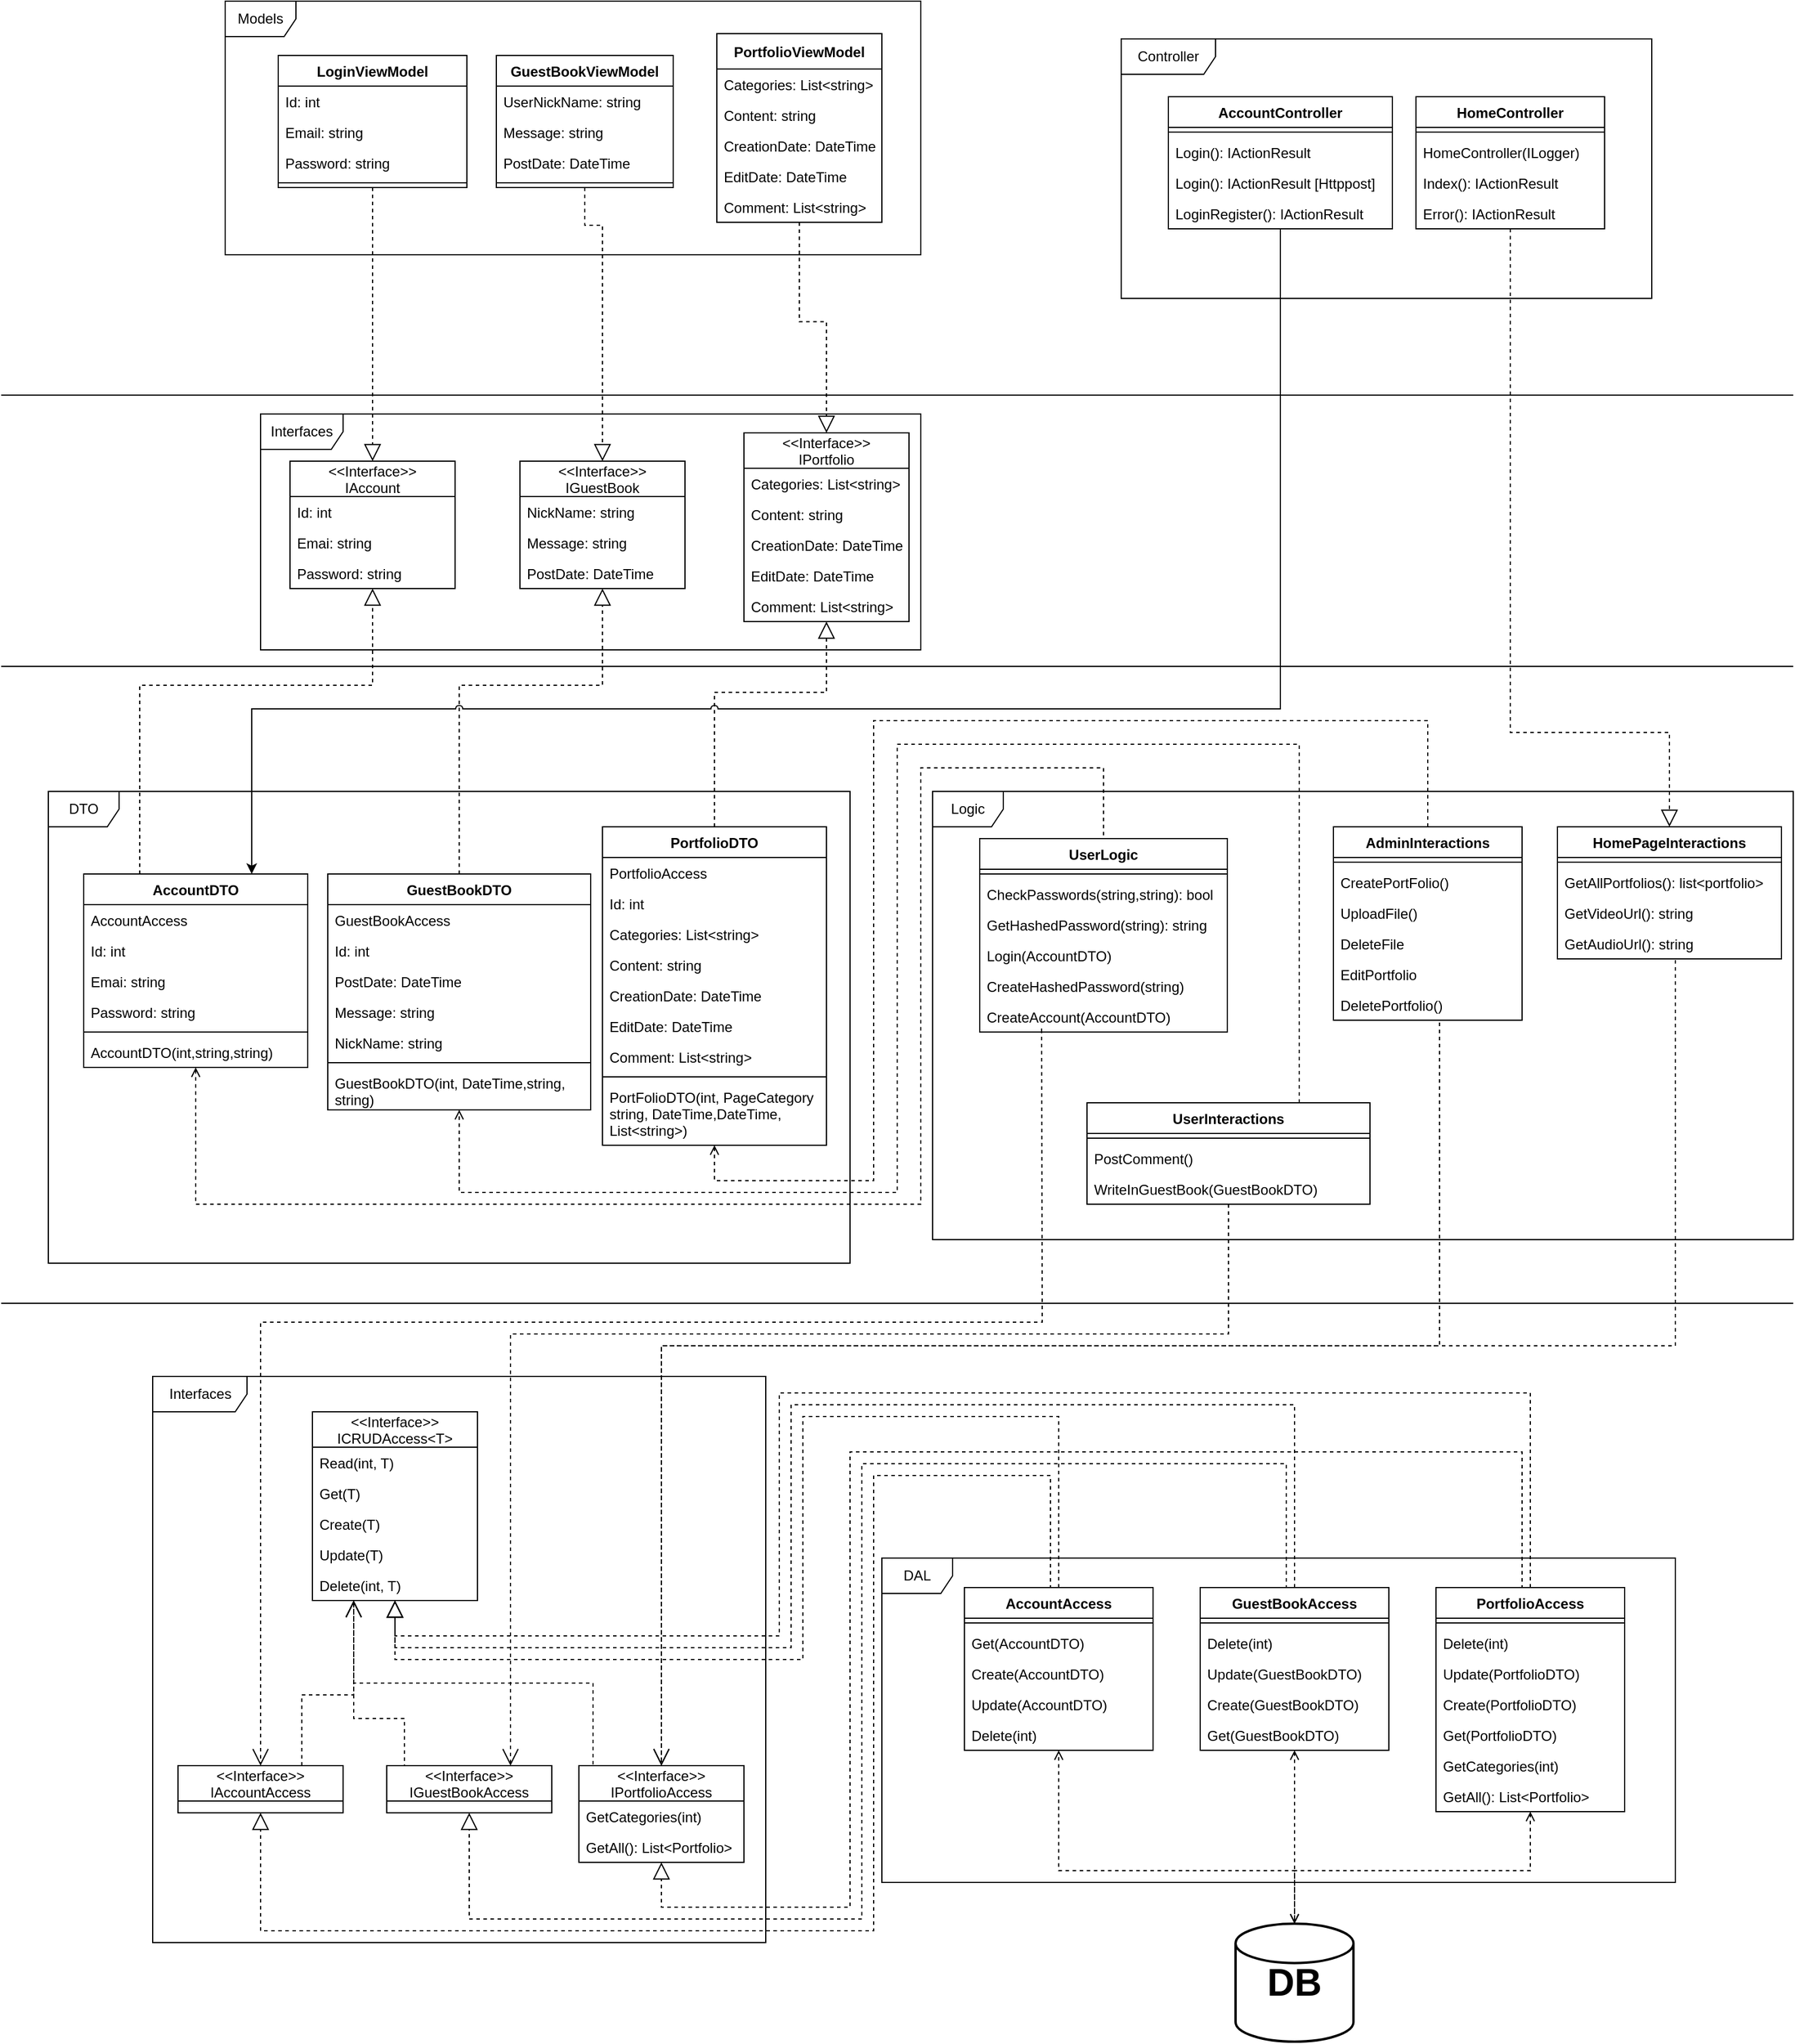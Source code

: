 <mxfile version="13.1.14" type="device"><diagram id="C5RBs43oDa-KdzZeNtuy" name="Page-1"><mxGraphModel dx="2062" dy="2291" grid="1" gridSize="10" guides="1" tooltips="1" connect="1" arrows="1" fold="1" page="1" pageScale="1" pageWidth="827" pageHeight="1169" math="0" shadow="0"><root><mxCell id="WIyWlLk6GJQsqaUBKTNV-0"/><mxCell id="WIyWlLk6GJQsqaUBKTNV-1" parent="WIyWlLk6GJQsqaUBKTNV-0"/><mxCell id="Myyt7EXYTTY8Nm93fjyt-188" value="Interfaces" style="shape=umlFrame;whiteSpace=wrap;html=1;width=70;height=30;" vertex="1" parent="WIyWlLk6GJQsqaUBKTNV-1"><mxGeometry x="290" y="-796" width="560" height="200" as="geometry"/></mxCell><mxCell id="Myyt7EXYTTY8Nm93fjyt-270" style="edgeStyle=orthogonalEdgeStyle;rounded=0;comic=0;jumpStyle=none;jumpSize=12;orthogonalLoop=1;jettySize=auto;html=1;exitX=0.5;exitY=0;exitDx=0;exitDy=0;shadow=0;dashed=1;startArrow=none;startFill=0;endArrow=block;endFill=0;endSize=12;strokeColor=#000000;entryX=0.5;entryY=1;entryDx=0;entryDy=0;" edge="1" parent="WIyWlLk6GJQsqaUBKTNV-1" source="Myyt7EXYTTY8Nm93fjyt-161" target="Myyt7EXYTTY8Nm93fjyt-266"><mxGeometry relative="1" as="geometry"><mxPoint x="800" y="-560" as="targetPoint"/><Array as="points"><mxPoint x="675" y="-560"/><mxPoint x="770" y="-560"/></Array></mxGeometry></mxCell><mxCell id="Myyt7EXYTTY8Nm93fjyt-189" value="Interfaces" style="shape=umlFrame;whiteSpace=wrap;html=1;width=80;height=30;" vertex="1" parent="WIyWlLk6GJQsqaUBKTNV-1"><mxGeometry x="198.5" y="20" width="520" height="480" as="geometry"/></mxCell><mxCell id="Myyt7EXYTTY8Nm93fjyt-214" style="edgeStyle=orthogonalEdgeStyle;rounded=0;comic=0;jumpStyle=none;orthogonalLoop=1;jettySize=auto;html=1;exitX=0.5;exitY=0;exitDx=0;exitDy=0;shadow=0;dashed=1;startArrow=none;startFill=0;endArrow=block;endFill=0;endSize=12;strokeColor=#000000;entryX=0.5;entryY=1;entryDx=0;entryDy=0;" edge="1" parent="WIyWlLk6GJQsqaUBKTNV-1" source="Myyt7EXYTTY8Nm93fjyt-97" target="Myyt7EXYTTY8Nm93fjyt-200"><mxGeometry relative="1" as="geometry"><mxPoint x="90" y="281" as="targetPoint"/><Array as="points"><mxPoint x="1160" y="199"/><mxPoint x="1160" y="94"/><mxPoint x="800" y="94"/><mxPoint x="800" y="480"/><mxPoint x="467" y="480"/></Array></mxGeometry></mxCell><mxCell id="Myyt7EXYTTY8Nm93fjyt-23" value="DAL" style="shape=umlFrame;whiteSpace=wrap;html=1;" vertex="1" parent="WIyWlLk6GJQsqaUBKTNV-1"><mxGeometry x="817" y="174" width="673" height="275" as="geometry"/></mxCell><mxCell id="Myyt7EXYTTY8Nm93fjyt-5" value="DTO" style="shape=umlFrame;whiteSpace=wrap;html=1;" vertex="1" parent="WIyWlLk6GJQsqaUBKTNV-1"><mxGeometry x="110" y="-476" width="680" height="400" as="geometry"/></mxCell><mxCell id="Myyt7EXYTTY8Nm93fjyt-118" value="" style="endArrow=block;dashed=1;endFill=0;endSize=12;html=1;shadow=0;exitX=0.5;exitY=0;exitDx=0;exitDy=0;entryX=0.5;entryY=1;entryDx=0;entryDy=0;rounded=0;edgeStyle=orthogonalEdgeStyle;" edge="1" parent="WIyWlLk6GJQsqaUBKTNV-1" source="Myyt7EXYTTY8Nm93fjyt-108" target="Myyt7EXYTTY8Nm93fjyt-112"><mxGeometry width="160" relative="1" as="geometry"><mxPoint x="542.5" y="-446" as="sourcePoint"/><mxPoint x="737.5" y="-398" as="targetPoint"/><Array as="points"><mxPoint x="459" y="-566"/><mxPoint x="580" y="-566"/></Array></mxGeometry></mxCell><mxCell id="Myyt7EXYTTY8Nm93fjyt-18" value="Logic" style="shape=umlFrame;whiteSpace=wrap;html=1;" vertex="1" parent="WIyWlLk6GJQsqaUBKTNV-1"><mxGeometry x="860" y="-476" width="730" height="380" as="geometry"/></mxCell><mxCell id="Myyt7EXYTTY8Nm93fjyt-36" value="Controller" style="shape=umlFrame;whiteSpace=wrap;html=1;width=80;height=30;" vertex="1" parent="WIyWlLk6GJQsqaUBKTNV-1"><mxGeometry x="1020" y="-1114" width="450" height="220" as="geometry"/></mxCell><mxCell id="Myyt7EXYTTY8Nm93fjyt-60" style="edgeStyle=orthogonalEdgeStyle;rounded=0;orthogonalLoop=1;jettySize=auto;html=1;exitX=0.5;exitY=1;exitDx=0;exitDy=0;entryX=0.75;entryY=0;entryDx=0;entryDy=0;jumpStyle=arc;" edge="1" parent="WIyWlLk6GJQsqaUBKTNV-1" source="Myyt7EXYTTY8Nm93fjyt-37" target="Myyt7EXYTTY8Nm93fjyt-0"><mxGeometry relative="1" as="geometry"><Array as="points"><mxPoint x="1155" y="-546"/><mxPoint x="283" y="-546"/></Array></mxGeometry></mxCell><mxCell id="Myyt7EXYTTY8Nm93fjyt-62" value="" style="endArrow=none;endSize=12;dashed=1;html=1;exitX=0.5;exitY=1;exitDx=0;exitDy=0;edgeStyle=orthogonalEdgeStyle;entryX=0.5;entryY=0;entryDx=0;entryDy=0;rounded=0;endFill=0;jumpStyle=none;comic=0;shadow=0;startArrow=open;startFill=0;" edge="1" parent="WIyWlLk6GJQsqaUBKTNV-1" source="Myyt7EXYTTY8Nm93fjyt-0" target="Myyt7EXYTTY8Nm93fjyt-14"><mxGeometry width="160" relative="1" as="geometry"><mxPoint x="520" y="-666" as="sourcePoint"/><mxPoint x="680" y="-666" as="targetPoint"/><Array as="points"><mxPoint x="235" y="-126"/><mxPoint x="850" y="-126"/><mxPoint x="850" y="-496"/><mxPoint x="1005" y="-496"/></Array></mxGeometry></mxCell><mxCell id="Myyt7EXYTTY8Nm93fjyt-84" style="edgeStyle=orthogonalEdgeStyle;rounded=0;comic=0;jumpStyle=none;orthogonalLoop=1;jettySize=auto;html=1;exitX=0.75;exitY=0;exitDx=0;exitDy=0;shadow=0;dashed=1;endArrow=open;endFill=0;entryX=0.5;entryY=1;entryDx=0;entryDy=0;" edge="1" parent="WIyWlLk6GJQsqaUBKTNV-1" source="Myyt7EXYTTY8Nm93fjyt-19" target="Myyt7EXYTTY8Nm93fjyt-108"><mxGeometry relative="1" as="geometry"><mxPoint x="550" y="-496" as="targetPoint"/><Array as="points"><mxPoint x="1171" y="-516"/><mxPoint x="830" y="-516"/><mxPoint x="830" y="-136"/><mxPoint x="459" y="-136"/></Array></mxGeometry></mxCell><mxCell id="Myyt7EXYTTY8Nm93fjyt-64" value="" style="line;strokeWidth=1;fillColor=none;align=left;verticalAlign=middle;spacingTop=-1;spacingLeft=3;spacingRight=3;rotatable=0;labelPosition=right;points=[];portConstraint=eastwest;" vertex="1" parent="WIyWlLk6GJQsqaUBKTNV-1"><mxGeometry x="70" y="-816" width="1520" height="8" as="geometry"/></mxCell><mxCell id="Myyt7EXYTTY8Nm93fjyt-65" value="" style="line;strokeWidth=1;fillColor=none;align=left;verticalAlign=middle;spacingTop=-1;spacingLeft=3;spacingRight=3;rotatable=0;labelPosition=right;points=[];portConstraint=eastwest;" vertex="1" parent="WIyWlLk6GJQsqaUBKTNV-1"><mxGeometry x="70" y="-46" width="1520" height="8" as="geometry"/></mxCell><mxCell id="Myyt7EXYTTY8Nm93fjyt-75" style="edgeStyle=orthogonalEdgeStyle;rounded=0;orthogonalLoop=1;jettySize=auto;html=1;exitX=0.5;exitY=0;exitDx=0;exitDy=0;exitPerimeter=0;entryX=0.5;entryY=1;entryDx=0;entryDy=0;dashed=1;endArrow=open;endFill=0;startArrow=open;startFill=0;" edge="1" parent="WIyWlLk6GJQsqaUBKTNV-1" source="Myyt7EXYTTY8Nm93fjyt-66" target="Myyt7EXYTTY8Nm93fjyt-28"><mxGeometry relative="1" as="geometry"><Array as="points"><mxPoint x="1167" y="439"/><mxPoint x="967" y="439"/></Array></mxGeometry></mxCell><mxCell id="Myyt7EXYTTY8Nm93fjyt-101" style="edgeStyle=orthogonalEdgeStyle;rounded=0;comic=0;jumpStyle=none;orthogonalLoop=1;jettySize=auto;html=1;exitX=0.5;exitY=0;exitDx=0;exitDy=0;exitPerimeter=0;entryX=0.5;entryY=1;entryDx=0;entryDy=0;shadow=0;dashed=1;endArrow=open;endFill=0;startArrow=open;startFill=0;" edge="1" parent="WIyWlLk6GJQsqaUBKTNV-1" source="Myyt7EXYTTY8Nm93fjyt-66" target="Myyt7EXYTTY8Nm93fjyt-97"><mxGeometry relative="1" as="geometry"><Array as="points"><mxPoint x="1167" y="504"/><mxPoint x="1167" y="504"/></Array></mxGeometry></mxCell><mxCell id="Myyt7EXYTTY8Nm93fjyt-66" value="&lt;b&gt;&lt;font style=&quot;font-size: 32px&quot;&gt;DB&lt;/font&gt;&lt;/b&gt;" style="strokeWidth=2;html=1;shape=mxgraph.flowchart.database;whiteSpace=wrap;" vertex="1" parent="WIyWlLk6GJQsqaUBKTNV-1"><mxGeometry x="1117" y="484" width="100" height="100" as="geometry"/></mxCell><mxCell id="Myyt7EXYTTY8Nm93fjyt-67" value="Models" style="shape=umlFrame;whiteSpace=wrap;html=1;" vertex="1" parent="WIyWlLk6GJQsqaUBKTNV-1"><mxGeometry x="260" y="-1146" width="590" height="215" as="geometry"/></mxCell><mxCell id="Myyt7EXYTTY8Nm93fjyt-93" value="" style="endArrow=block;dashed=1;endFill=0;endSize=12;html=1;shadow=0;entryX=0.5;entryY=0;entryDx=0;entryDy=0;exitX=0.5;exitY=1;exitDx=0;exitDy=0;edgeStyle=orthogonalEdgeStyle;rounded=0;" edge="1" parent="WIyWlLk6GJQsqaUBKTNV-1" source="Myyt7EXYTTY8Nm93fjyt-68" target="Myyt7EXYTTY8Nm93fjyt-89"><mxGeometry width="160" relative="1" as="geometry"><mxPoint x="80" y="-866" as="sourcePoint"/><mxPoint x="260" y="-866" as="targetPoint"/></mxGeometry></mxCell><mxCell id="Myyt7EXYTTY8Nm93fjyt-94" value="" style="endArrow=block;dashed=1;endFill=0;endSize=12;html=1;shadow=0;exitX=0.25;exitY=0;exitDx=0;exitDy=0;entryX=0.5;entryY=1;entryDx=0;entryDy=0;rounded=0;edgeStyle=orthogonalEdgeStyle;" edge="1" parent="WIyWlLk6GJQsqaUBKTNV-1" source="Myyt7EXYTTY8Nm93fjyt-0" target="Myyt7EXYTTY8Nm93fjyt-89"><mxGeometry width="160" relative="1" as="geometry"><mxPoint x="110" y="-281" as="sourcePoint"/><mxPoint x="140" y="-726" as="targetPoint"/><Array as="points"><mxPoint x="188" y="-566"/><mxPoint x="385" y="-566"/></Array></mxGeometry></mxCell><mxCell id="Myyt7EXYTTY8Nm93fjyt-160" value="" style="edgeStyle=orthogonalEdgeStyle;rounded=0;comic=0;jumpStyle=arc;orthogonalLoop=1;jettySize=auto;html=1;shadow=0;dashed=1;startArrow=none;startFill=0;endArrow=open;endFill=0;strokeColor=#000000;entryX=0.5;entryY=0;entryDx=0;entryDy=0;exitX=0.5;exitY=1;exitDx=0;exitDy=0;endSize=12;" edge="1" parent="WIyWlLk6GJQsqaUBKTNV-1" source="Myyt7EXYTTY8Nm93fjyt-6" target="Myyt7EXYTTY8Nm93fjyt-196"><mxGeometry relative="1" as="geometry"><mxPoint x="1480" y="-330" as="targetPoint"/><Array as="points"><mxPoint x="1290" y="-282"/><mxPoint x="1290" y="-6"/><mxPoint x="630" y="-6"/></Array></mxGeometry></mxCell><mxCell id="Myyt7EXYTTY8Nm93fjyt-184" style="edgeStyle=orthogonalEdgeStyle;rounded=0;comic=0;jumpStyle=arc;orthogonalLoop=1;jettySize=auto;html=1;exitX=0.5;exitY=1;exitDx=0;exitDy=0;entryX=0.5;entryY=0;entryDx=0;entryDy=0;shadow=0;startArrow=none;startFill=0;endArrow=block;endFill=0;strokeColor=#000000;dashed=1;jumpSize=12;endSize=12;" edge="1" parent="WIyWlLk6GJQsqaUBKTNV-1" source="Myyt7EXYTTY8Nm93fjyt-41" target="Myyt7EXYTTY8Nm93fjyt-177"><mxGeometry relative="1" as="geometry"><Array as="points"><mxPoint x="1350" y="-526"/><mxPoint x="1485" y="-526"/></Array></mxGeometry></mxCell><mxCell id="Myyt7EXYTTY8Nm93fjyt-117" value="" style="endArrow=block;dashed=1;endFill=0;endSize=12;html=1;shadow=0;exitX=0.5;exitY=1;exitDx=0;exitDy=0;entryX=0.5;entryY=0;entryDx=0;entryDy=0;rounded=0;edgeStyle=orthogonalEdgeStyle;" edge="1" parent="WIyWlLk6GJQsqaUBKTNV-1" source="Myyt7EXYTTY8Nm93fjyt-78" target="Myyt7EXYTTY8Nm93fjyt-112"><mxGeometry width="160" relative="1" as="geometry"><mxPoint x="730" y="-1036" as="sourcePoint"/><mxPoint x="890" y="-1036" as="targetPoint"/><Array as="points"><mxPoint x="565" y="-956"/><mxPoint x="580" y="-956"/></Array></mxGeometry></mxCell><mxCell id="Myyt7EXYTTY8Nm93fjyt-121" value="" style="endArrow=open;endSize=12;dashed=1;html=1;shadow=0;exitX=0.25;exitY=1;exitDx=0;exitDy=0;entryX=0.5;entryY=0;entryDx=0;entryDy=0;strokeColor=#000000;rounded=0;edgeStyle=orthogonalEdgeStyle;" edge="1" parent="WIyWlLk6GJQsqaUBKTNV-1" source="Myyt7EXYTTY8Nm93fjyt-14" target="Myyt7EXYTTY8Nm93fjyt-191"><mxGeometry width="160" relative="1" as="geometry"><mxPoint x="1120" y="-116" as="sourcePoint"/><mxPoint x="1280" y="-116" as="targetPoint"/><Array as="points"><mxPoint x="953" y="-276"/><mxPoint x="953" y="-276"/><mxPoint x="953" y="-26"/><mxPoint x="290" y="-26"/></Array></mxGeometry></mxCell><mxCell id="Myyt7EXYTTY8Nm93fjyt-122" value="" style="endArrow=open;endSize=12;dashed=1;html=1;shadow=0;entryX=0.75;entryY=0;entryDx=0;entryDy=0;strokeColor=#000000;rounded=0;edgeStyle=orthogonalEdgeStyle;exitX=0.5;exitY=1;exitDx=0;exitDy=0;" edge="1" parent="WIyWlLk6GJQsqaUBKTNV-1" source="Myyt7EXYTTY8Nm93fjyt-19" target="Myyt7EXYTTY8Nm93fjyt-200"><mxGeometry width="160" relative="1" as="geometry"><mxPoint x="1015" y="-262" as="sourcePoint"/><mxPoint x="570" y="-35" as="targetPoint"/><Array as="points"><mxPoint x="1111" y="-16"/><mxPoint x="502" y="-16"/></Array></mxGeometry></mxCell><mxCell id="Myyt7EXYTTY8Nm93fjyt-152" style="edgeStyle=orthogonalEdgeStyle;rounded=0;comic=0;jumpStyle=none;orthogonalLoop=1;jettySize=auto;html=1;exitX=0.5;exitY=0;exitDx=0;exitDy=0;exitPerimeter=0;shadow=0;dashed=1;endArrow=open;endFill=0;startArrow=open;startFill=0;entryX=0.5;entryY=1;entryDx=0;entryDy=0;" edge="1" parent="WIyWlLk6GJQsqaUBKTNV-1" source="Myyt7EXYTTY8Nm93fjyt-66" target="Myyt7EXYTTY8Nm93fjyt-145"><mxGeometry relative="1" as="geometry"><mxPoint x="1387" y="590" as="sourcePoint"/><mxPoint x="1377" y="464" as="targetPoint"/><Array as="points"><mxPoint x="1167" y="439"/><mxPoint x="1367" y="439"/></Array></mxGeometry></mxCell><mxCell id="Myyt7EXYTTY8Nm93fjyt-171" style="edgeStyle=orthogonalEdgeStyle;rounded=0;comic=0;jumpStyle=arc;orthogonalLoop=1;jettySize=auto;html=1;exitX=0.5;exitY=0;exitDx=0;exitDy=0;shadow=0;dashed=1;startArrow=none;startFill=0;endArrow=open;endFill=0;strokeColor=#000000;entryX=0.5;entryY=1;entryDx=0;entryDy=0;" edge="1" parent="WIyWlLk6GJQsqaUBKTNV-1" source="Myyt7EXYTTY8Nm93fjyt-6" target="Myyt7EXYTTY8Nm93fjyt-161"><mxGeometry relative="1" as="geometry"><mxPoint x="823.103" y="-146" as="targetPoint"/><Array as="points"><mxPoint x="1280" y="-536"/><mxPoint x="810" y="-536"/><mxPoint x="810" y="-146"/><mxPoint x="675" y="-146"/></Array></mxGeometry></mxCell><mxCell id="Myyt7EXYTTY8Nm93fjyt-186" style="edgeStyle=orthogonalEdgeStyle;rounded=0;comic=0;jumpStyle=none;orthogonalLoop=1;jettySize=auto;html=1;exitX=0.5;exitY=1;exitDx=0;exitDy=0;entryX=0.5;entryY=0;entryDx=0;entryDy=0;shadow=0;startArrow=none;startFill=0;endArrow=open;endFill=0;endSize=12;strokeColor=#000000;dashed=1;" edge="1" parent="WIyWlLk6GJQsqaUBKTNV-1" source="Myyt7EXYTTY8Nm93fjyt-177" target="Myyt7EXYTTY8Nm93fjyt-196"><mxGeometry relative="1" as="geometry"><Array as="points"><mxPoint x="1490" y="-334"/><mxPoint x="1490" y="-6"/><mxPoint x="630" y="-6"/></Array></mxGeometry></mxCell><mxCell id="Myyt7EXYTTY8Nm93fjyt-187" value="" style="line;strokeWidth=1;fillColor=none;align=left;verticalAlign=middle;spacingTop=-1;spacingLeft=3;spacingRight=3;rotatable=0;labelPosition=right;points=[];portConstraint=eastwest;" vertex="1" parent="WIyWlLk6GJQsqaUBKTNV-1"><mxGeometry x="70" y="-586" width="1520" height="8" as="geometry"/></mxCell><mxCell id="Myyt7EXYTTY8Nm93fjyt-252" style="edgeStyle=orthogonalEdgeStyle;rounded=0;comic=0;jumpStyle=none;orthogonalLoop=1;jettySize=auto;html=1;exitX=0.5;exitY=0;exitDx=0;exitDy=0;entryX=0.5;entryY=1;entryDx=0;entryDy=0;shadow=0;dashed=1;startArrow=none;startFill=0;endArrow=block;endFill=0;endSize=12;strokeColor=#000000;" edge="1" parent="WIyWlLk6GJQsqaUBKTNV-1" source="Myyt7EXYTTY8Nm93fjyt-97" target="Myyt7EXYTTY8Nm93fjyt-241"><mxGeometry relative="1" as="geometry"><Array as="points"><mxPoint x="1167" y="44"/><mxPoint x="740" y="44"/><mxPoint x="740" y="250"/><mxPoint x="404" y="250"/></Array></mxGeometry></mxCell><mxCell id="Myyt7EXYTTY8Nm93fjyt-215" style="edgeStyle=orthogonalEdgeStyle;rounded=0;comic=0;jumpStyle=none;orthogonalLoop=1;jettySize=auto;html=1;exitX=0.5;exitY=0;exitDx=0;exitDy=0;shadow=0;dashed=1;startArrow=none;startFill=0;endArrow=block;endFill=0;endSize=12;strokeColor=#000000;entryX=0.5;entryY=1;entryDx=0;entryDy=0;" edge="1" parent="WIyWlLk6GJQsqaUBKTNV-1" source="Myyt7EXYTTY8Nm93fjyt-145" target="Myyt7EXYTTY8Nm93fjyt-196"><mxGeometry relative="1" as="geometry"><mxPoint x="90" y="244" as="targetPoint"/><Array as="points"><mxPoint x="1360" y="199"/><mxPoint x="1360" y="84"/><mxPoint x="790" y="84"/><mxPoint x="790" y="470"/><mxPoint x="630" y="470"/></Array></mxGeometry></mxCell><mxCell id="Myyt7EXYTTY8Nm93fjyt-251" style="edgeStyle=orthogonalEdgeStyle;rounded=0;comic=0;jumpStyle=none;orthogonalLoop=1;jettySize=auto;html=1;exitX=0.5;exitY=0;exitDx=0;exitDy=0;shadow=0;dashed=1;startArrow=none;startFill=0;endArrow=block;endFill=0;endSize=12;strokeColor=#000000;entryX=0.5;entryY=1;entryDx=0;entryDy=0;" edge="1" parent="WIyWlLk6GJQsqaUBKTNV-1" source="Myyt7EXYTTY8Nm93fjyt-145" target="Myyt7EXYTTY8Nm93fjyt-241"><mxGeometry relative="1" as="geometry"><Array as="points"><mxPoint x="1367" y="34"/><mxPoint x="730" y="34"/><mxPoint x="730" y="240"/><mxPoint x="404" y="240"/></Array></mxGeometry></mxCell><mxCell id="Myyt7EXYTTY8Nm93fjyt-253" style="edgeStyle=orthogonalEdgeStyle;rounded=0;comic=0;jumpStyle=none;orthogonalLoop=1;jettySize=auto;html=1;exitX=0.5;exitY=0;exitDx=0;exitDy=0;shadow=0;dashed=1;startArrow=none;startFill=0;endArrow=block;endFill=0;endSize=12;strokeColor=#000000;entryX=0.5;entryY=1;entryDx=0;entryDy=0;" edge="1" parent="WIyWlLk6GJQsqaUBKTNV-1" source="Myyt7EXYTTY8Nm93fjyt-28" target="Myyt7EXYTTY8Nm93fjyt-241"><mxGeometry relative="1" as="geometry"><Array as="points"><mxPoint x="967" y="54"/><mxPoint x="750" y="54"/><mxPoint x="750" y="260"/><mxPoint x="404" y="260"/></Array></mxGeometry></mxCell><mxCell id="Myyt7EXYTTY8Nm93fjyt-206" value="" style="endArrow=block;dashed=1;endFill=0;endSize=12;html=1;shadow=0;strokeColor=#000000;exitX=0.5;exitY=0;exitDx=0;exitDy=0;rounded=0;edgeStyle=orthogonalEdgeStyle;entryX=0.5;entryY=1;entryDx=0;entryDy=0;" edge="1" parent="WIyWlLk6GJQsqaUBKTNV-1" source="Myyt7EXYTTY8Nm93fjyt-28" target="Myyt7EXYTTY8Nm93fjyt-191"><mxGeometry width="160" relative="1" as="geometry"><mxPoint x="560" y="364" as="sourcePoint"/><mxPoint x="60" y="324" as="targetPoint"/><Array as="points"><mxPoint x="960" y="199"/><mxPoint x="960" y="104"/><mxPoint x="810" y="104"/><mxPoint x="810" y="490"/><mxPoint x="290" y="490"/></Array></mxGeometry></mxCell><mxCell id="Myyt7EXYTTY8Nm93fjyt-247" value="" style="endArrow=open;endSize=12;dashed=1;html=1;shadow=0;strokeColor=#000000;exitX=0.75;exitY=0;exitDx=0;exitDy=0;rounded=0;edgeStyle=orthogonalEdgeStyle;entryX=0.25;entryY=1;entryDx=0;entryDy=0;" edge="1" parent="WIyWlLk6GJQsqaUBKTNV-1" source="Myyt7EXYTTY8Nm93fjyt-191" target="Myyt7EXYTTY8Nm93fjyt-241"><mxGeometry width="160" relative="1" as="geometry"><mxPoint x="190" y="390" as="sourcePoint"/><mxPoint x="300" y="661.379" as="targetPoint"/><Array as="points"><mxPoint x="325" y="290"/><mxPoint x="369" y="290"/></Array></mxGeometry></mxCell><mxCell id="Myyt7EXYTTY8Nm93fjyt-249" value="" style="endArrow=open;endSize=12;dashed=1;html=1;shadow=0;strokeColor=#000000;exitX=0.25;exitY=0;exitDx=0;exitDy=0;rounded=0;edgeStyle=orthogonalEdgeStyle;entryX=0.25;entryY=1;entryDx=0;entryDy=0;" edge="1" parent="WIyWlLk6GJQsqaUBKTNV-1" source="Myyt7EXYTTY8Nm93fjyt-200" target="Myyt7EXYTTY8Nm93fjyt-241"><mxGeometry width="160" relative="1" as="geometry"><mxPoint x="335" y="225" as="sourcePoint"/><mxPoint x="390" y="650" as="targetPoint"/><Array as="points"><mxPoint x="412" y="350"/><mxPoint x="412" y="310"/><mxPoint x="369" y="310"/></Array></mxGeometry></mxCell><mxCell id="Myyt7EXYTTY8Nm93fjyt-250" value="" style="endArrow=open;endSize=12;dashed=1;html=1;shadow=0;strokeColor=#000000;rounded=0;edgeStyle=orthogonalEdgeStyle;exitX=0.25;exitY=0;exitDx=0;exitDy=0;jumpStyle=none;entryX=0.25;entryY=1;entryDx=0;entryDy=0;" edge="1" parent="WIyWlLk6GJQsqaUBKTNV-1" source="Myyt7EXYTTY8Nm93fjyt-196" target="Myyt7EXYTTY8Nm93fjyt-241"><mxGeometry width="160" relative="1" as="geometry"><mxPoint x="422" y="225" as="sourcePoint"/><mxPoint x="550" y="670" as="targetPoint"/><Array as="points"><mxPoint x="572" y="350"/><mxPoint x="572" y="280"/><mxPoint x="369" y="280"/></Array></mxGeometry></mxCell><mxCell id="Myyt7EXYTTY8Nm93fjyt-0" value="AccountDTO&#10;" style="swimlane;fontStyle=1;align=center;verticalAlign=top;childLayout=stackLayout;horizontal=1;startSize=26;horizontalStack=0;resizeParent=1;resizeParentMax=0;resizeLast=0;collapsible=1;marginBottom=0;" vertex="1" parent="WIyWlLk6GJQsqaUBKTNV-1"><mxGeometry x="140" y="-406" width="190" height="164" as="geometry"><mxRectangle x="150" y="-710" width="80" height="26" as="alternateBounds"/></mxGeometry></mxCell><mxCell id="Myyt7EXYTTY8Nm93fjyt-1" value="AccountAccess" style="text;strokeColor=none;fillColor=none;align=left;verticalAlign=top;spacingLeft=4;spacingRight=4;overflow=hidden;rotatable=0;points=[[0,0.5],[1,0.5]];portConstraint=eastwest;" vertex="1" parent="Myyt7EXYTTY8Nm93fjyt-0"><mxGeometry y="26" width="190" height="26" as="geometry"/></mxCell><mxCell id="Myyt7EXYTTY8Nm93fjyt-123" value="Id: int" style="text;strokeColor=none;fillColor=none;align=left;verticalAlign=top;spacingLeft=4;spacingRight=4;overflow=hidden;rotatable=0;points=[[0,0.5],[1,0.5]];portConstraint=eastwest;" vertex="1" parent="Myyt7EXYTTY8Nm93fjyt-0"><mxGeometry y="52" width="190" height="26" as="geometry"/></mxCell><mxCell id="Myyt7EXYTTY8Nm93fjyt-124" value="Emai: string" style="text;strokeColor=none;fillColor=none;align=left;verticalAlign=top;spacingLeft=4;spacingRight=4;overflow=hidden;rotatable=0;points=[[0,0.5],[1,0.5]];portConstraint=eastwest;" vertex="1" parent="Myyt7EXYTTY8Nm93fjyt-0"><mxGeometry y="78" width="190" height="26" as="geometry"/></mxCell><mxCell id="Myyt7EXYTTY8Nm93fjyt-125" value="Password: string" style="text;strokeColor=none;fillColor=none;align=left;verticalAlign=top;spacingLeft=4;spacingRight=4;overflow=hidden;rotatable=0;points=[[0,0.5],[1,0.5]];portConstraint=eastwest;" vertex="1" parent="Myyt7EXYTTY8Nm93fjyt-0"><mxGeometry y="104" width="190" height="26" as="geometry"/></mxCell><mxCell id="Myyt7EXYTTY8Nm93fjyt-2" value="" style="line;strokeWidth=1;fillColor=none;align=left;verticalAlign=middle;spacingTop=-1;spacingLeft=3;spacingRight=3;rotatable=0;labelPosition=right;points=[];portConstraint=eastwest;" vertex="1" parent="Myyt7EXYTTY8Nm93fjyt-0"><mxGeometry y="130" width="190" height="8" as="geometry"/></mxCell><mxCell id="Myyt7EXYTTY8Nm93fjyt-3" value="AccountDTO(int,string,string)&#10;" style="text;strokeColor=none;fillColor=none;align=left;verticalAlign=top;spacingLeft=4;spacingRight=4;overflow=hidden;rotatable=0;points=[[0,0.5],[1,0.5]];portConstraint=eastwest;" vertex="1" parent="Myyt7EXYTTY8Nm93fjyt-0"><mxGeometry y="138" width="190" height="26" as="geometry"/></mxCell><mxCell id="Myyt7EXYTTY8Nm93fjyt-108" value="GuestBookDTO" style="swimlane;fontStyle=1;align=center;verticalAlign=top;childLayout=stackLayout;horizontal=1;startSize=26;horizontalStack=0;resizeParent=1;resizeParentMax=0;resizeLast=0;collapsible=1;marginBottom=0;" vertex="1" parent="WIyWlLk6GJQsqaUBKTNV-1"><mxGeometry x="347" y="-406" width="223" height="200" as="geometry"><mxRectangle x="357" y="-666" width="80" height="26" as="alternateBounds"/></mxGeometry></mxCell><mxCell id="Myyt7EXYTTY8Nm93fjyt-109" value="GuestBookAccess" style="text;strokeColor=none;fillColor=none;align=left;verticalAlign=top;spacingLeft=4;spacingRight=4;overflow=hidden;rotatable=0;points=[[0,0.5],[1,0.5]];portConstraint=eastwest;" vertex="1" parent="Myyt7EXYTTY8Nm93fjyt-108"><mxGeometry y="26" width="223" height="26" as="geometry"/></mxCell><mxCell id="Myyt7EXYTTY8Nm93fjyt-207" value="Id: int" style="text;strokeColor=none;fillColor=none;align=left;verticalAlign=top;spacingLeft=4;spacingRight=4;overflow=hidden;rotatable=0;points=[[0,0.5],[1,0.5]];portConstraint=eastwest;" vertex="1" parent="Myyt7EXYTTY8Nm93fjyt-108"><mxGeometry y="52" width="223" height="26" as="geometry"/></mxCell><mxCell id="Myyt7EXYTTY8Nm93fjyt-128" value="PostDate: DateTime" style="text;strokeColor=none;fillColor=none;align=left;verticalAlign=top;spacingLeft=4;spacingRight=4;overflow=hidden;rotatable=0;points=[[0,0.5],[1,0.5]];portConstraint=eastwest;" vertex="1" parent="Myyt7EXYTTY8Nm93fjyt-108"><mxGeometry y="78" width="223" height="26" as="geometry"/></mxCell><mxCell id="Myyt7EXYTTY8Nm93fjyt-127" value="Message: string" style="text;strokeColor=none;fillColor=none;align=left;verticalAlign=top;spacingLeft=4;spacingRight=4;overflow=hidden;rotatable=0;points=[[0,0.5],[1,0.5]];portConstraint=eastwest;" vertex="1" parent="Myyt7EXYTTY8Nm93fjyt-108"><mxGeometry y="104" width="223" height="26" as="geometry"/></mxCell><mxCell id="Myyt7EXYTTY8Nm93fjyt-126" value="NickName: string" style="text;strokeColor=none;fillColor=none;align=left;verticalAlign=top;spacingLeft=4;spacingRight=4;overflow=hidden;rotatable=0;points=[[0,0.5],[1,0.5]];portConstraint=eastwest;" vertex="1" parent="Myyt7EXYTTY8Nm93fjyt-108"><mxGeometry y="130" width="223" height="26" as="geometry"/></mxCell><mxCell id="Myyt7EXYTTY8Nm93fjyt-110" value="" style="line;strokeWidth=1;fillColor=none;align=left;verticalAlign=middle;spacingTop=-1;spacingLeft=3;spacingRight=3;rotatable=0;labelPosition=right;points=[];portConstraint=eastwest;" vertex="1" parent="Myyt7EXYTTY8Nm93fjyt-108"><mxGeometry y="156" width="223" height="8" as="geometry"/></mxCell><mxCell id="Myyt7EXYTTY8Nm93fjyt-129" value="GuestBookDTO(int, DateTime,string,&#10;string)" style="text;strokeColor=none;fillColor=none;align=left;verticalAlign=top;spacingLeft=4;spacingRight=4;overflow=hidden;rotatable=0;points=[[0,0.5],[1,0.5]];portConstraint=eastwest;" vertex="1" parent="Myyt7EXYTTY8Nm93fjyt-108"><mxGeometry y="164" width="223" height="36" as="geometry"/></mxCell><mxCell id="Myyt7EXYTTY8Nm93fjyt-14" value="UserLogic" style="swimlane;fontStyle=1;align=center;verticalAlign=top;childLayout=stackLayout;horizontal=1;startSize=26;horizontalStack=0;resizeParent=1;resizeParentMax=0;resizeLast=0;collapsible=1;marginBottom=0;" vertex="1" parent="WIyWlLk6GJQsqaUBKTNV-1"><mxGeometry x="900" y="-436" width="210" height="164" as="geometry"><mxRectangle x="910" y="-740" width="90" height="26" as="alternateBounds"/></mxGeometry></mxCell><mxCell id="Myyt7EXYTTY8Nm93fjyt-16" value="" style="line;strokeWidth=1;fillColor=none;align=left;verticalAlign=middle;spacingTop=-1;spacingLeft=3;spacingRight=3;rotatable=0;labelPosition=right;points=[];portConstraint=eastwest;" vertex="1" parent="Myyt7EXYTTY8Nm93fjyt-14"><mxGeometry y="26" width="210" height="8" as="geometry"/></mxCell><mxCell id="Myyt7EXYTTY8Nm93fjyt-17" value="CheckPasswords(string,string): bool" style="text;strokeColor=none;fillColor=none;align=left;verticalAlign=top;spacingLeft=4;spacingRight=4;overflow=hidden;rotatable=0;points=[[0,0.5],[1,0.5]];portConstraint=eastwest;" vertex="1" parent="Myyt7EXYTTY8Nm93fjyt-14"><mxGeometry y="34" width="210" height="26" as="geometry"/></mxCell><mxCell id="Myyt7EXYTTY8Nm93fjyt-55" value="GetHashedPassword(string): string" style="text;strokeColor=none;fillColor=none;align=left;verticalAlign=top;spacingLeft=4;spacingRight=4;overflow=hidden;rotatable=0;points=[[0,0.5],[1,0.5]];portConstraint=eastwest;" vertex="1" parent="Myyt7EXYTTY8Nm93fjyt-14"><mxGeometry y="60" width="210" height="26" as="geometry"/></mxCell><mxCell id="Myyt7EXYTTY8Nm93fjyt-45" value="Login(AccountDTO)" style="text;strokeColor=none;fillColor=none;align=left;verticalAlign=top;spacingLeft=4;spacingRight=4;overflow=hidden;rotatable=0;points=[[0,0.5],[1,0.5]];portConstraint=eastwest;" vertex="1" parent="Myyt7EXYTTY8Nm93fjyt-14"><mxGeometry y="86" width="210" height="26" as="geometry"/></mxCell><mxCell id="Myyt7EXYTTY8Nm93fjyt-47" value="CreateHashedPassword(string)" style="text;strokeColor=none;fillColor=none;align=left;verticalAlign=top;spacingLeft=4;spacingRight=4;overflow=hidden;rotatable=0;points=[[0,0.5],[1,0.5]];portConstraint=eastwest;" vertex="1" parent="Myyt7EXYTTY8Nm93fjyt-14"><mxGeometry y="112" width="210" height="26" as="geometry"/></mxCell><mxCell id="Myyt7EXYTTY8Nm93fjyt-46" value="CreateAccount(AccountDTO)" style="text;strokeColor=none;fillColor=none;align=left;verticalAlign=top;spacingLeft=4;spacingRight=4;overflow=hidden;rotatable=0;points=[[0,0.5],[1,0.5]];portConstraint=eastwest;" vertex="1" parent="Myyt7EXYTTY8Nm93fjyt-14"><mxGeometry y="138" width="210" height="26" as="geometry"/></mxCell><mxCell id="Myyt7EXYTTY8Nm93fjyt-19" value="UserInteractions&#10;" style="swimlane;fontStyle=1;align=center;verticalAlign=top;childLayout=stackLayout;horizontal=1;startSize=26;horizontalStack=0;resizeParent=1;resizeParentMax=0;resizeLast=0;collapsible=1;marginBottom=0;" vertex="1" parent="WIyWlLk6GJQsqaUBKTNV-1"><mxGeometry x="991" y="-212" width="240" height="86" as="geometry"><mxRectangle x="1001" y="-486" width="130" height="26" as="alternateBounds"/></mxGeometry></mxCell><mxCell id="Myyt7EXYTTY8Nm93fjyt-21" value="" style="line;strokeWidth=1;fillColor=none;align=left;verticalAlign=middle;spacingTop=-1;spacingLeft=3;spacingRight=3;rotatable=0;labelPosition=right;points=[];portConstraint=eastwest;" vertex="1" parent="Myyt7EXYTTY8Nm93fjyt-19"><mxGeometry y="26" width="240" height="8" as="geometry"/></mxCell><mxCell id="Myyt7EXYTTY8Nm93fjyt-22" value="PostComment()" style="text;strokeColor=none;fillColor=none;align=left;verticalAlign=top;spacingLeft=4;spacingRight=4;overflow=hidden;rotatable=0;points=[[0,0.5],[1,0.5]];portConstraint=eastwest;" vertex="1" parent="Myyt7EXYTTY8Nm93fjyt-19"><mxGeometry y="34" width="240" height="26" as="geometry"/></mxCell><mxCell id="Myyt7EXYTTY8Nm93fjyt-54" value="WriteInGuestBook(GuestBookDTO)" style="text;strokeColor=none;fillColor=none;align=left;verticalAlign=top;spacingLeft=4;spacingRight=4;overflow=hidden;rotatable=0;points=[[0,0.5],[1,0.5]];portConstraint=eastwest;" vertex="1" parent="Myyt7EXYTTY8Nm93fjyt-19"><mxGeometry y="60" width="240" height="26" as="geometry"/></mxCell><mxCell id="Myyt7EXYTTY8Nm93fjyt-6" value="AdminInteractions" style="swimlane;fontStyle=1;align=center;verticalAlign=top;childLayout=stackLayout;horizontal=1;startSize=26;horizontalStack=0;resizeParent=1;resizeParentMax=0;resizeLast=0;collapsible=1;marginBottom=0;" vertex="1" parent="WIyWlLk6GJQsqaUBKTNV-1"><mxGeometry x="1200" y="-446" width="160" height="164" as="geometry"><mxRectangle x="1210" y="-750" width="140" height="26" as="alternateBounds"/></mxGeometry></mxCell><mxCell id="Myyt7EXYTTY8Nm93fjyt-8" value="" style="line;strokeWidth=1;fillColor=none;align=left;verticalAlign=middle;spacingTop=-1;spacingLeft=3;spacingRight=3;rotatable=0;labelPosition=right;points=[];portConstraint=eastwest;" vertex="1" parent="Myyt7EXYTTY8Nm93fjyt-6"><mxGeometry y="26" width="160" height="8" as="geometry"/></mxCell><mxCell id="Myyt7EXYTTY8Nm93fjyt-9" value="CreatePortFolio()" style="text;strokeColor=none;fillColor=none;align=left;verticalAlign=top;spacingLeft=4;spacingRight=4;overflow=hidden;rotatable=0;points=[[0,0.5],[1,0.5]];portConstraint=eastwest;" vertex="1" parent="Myyt7EXYTTY8Nm93fjyt-6"><mxGeometry y="34" width="160" height="26" as="geometry"/></mxCell><mxCell id="Myyt7EXYTTY8Nm93fjyt-49" value="UploadFile()" style="text;strokeColor=none;fillColor=none;align=left;verticalAlign=top;spacingLeft=4;spacingRight=4;overflow=hidden;rotatable=0;points=[[0,0.5],[1,0.5]];portConstraint=eastwest;" vertex="1" parent="Myyt7EXYTTY8Nm93fjyt-6"><mxGeometry y="60" width="160" height="26" as="geometry"/></mxCell><mxCell id="Myyt7EXYTTY8Nm93fjyt-50" value="DeleteFile" style="text;strokeColor=none;fillColor=none;align=left;verticalAlign=top;spacingLeft=4;spacingRight=4;overflow=hidden;rotatable=0;points=[[0,0.5],[1,0.5]];portConstraint=eastwest;" vertex="1" parent="Myyt7EXYTTY8Nm93fjyt-6"><mxGeometry y="86" width="160" height="26" as="geometry"/></mxCell><mxCell id="Myyt7EXYTTY8Nm93fjyt-51" value="EditPortfolio" style="text;strokeColor=none;fillColor=none;align=left;verticalAlign=top;spacingLeft=4;spacingRight=4;overflow=hidden;rotatable=0;points=[[0,0.5],[1,0.5]];portConstraint=eastwest;" vertex="1" parent="Myyt7EXYTTY8Nm93fjyt-6"><mxGeometry y="112" width="160" height="26" as="geometry"/></mxCell><mxCell id="Myyt7EXYTTY8Nm93fjyt-52" value="DeletePortfolio()" style="text;strokeColor=none;fillColor=none;align=left;verticalAlign=top;spacingLeft=4;spacingRight=4;overflow=hidden;rotatable=0;points=[[0,0.5],[1,0.5]];portConstraint=eastwest;" vertex="1" parent="Myyt7EXYTTY8Nm93fjyt-6"><mxGeometry y="138" width="160" height="26" as="geometry"/></mxCell><mxCell id="Myyt7EXYTTY8Nm93fjyt-177" value="HomePageInteractions" style="swimlane;fontStyle=1;align=center;verticalAlign=top;childLayout=stackLayout;horizontal=1;startSize=26;horizontalStack=0;resizeParent=1;resizeParentMax=0;resizeLast=0;collapsible=1;marginBottom=0;" vertex="1" parent="WIyWlLk6GJQsqaUBKTNV-1"><mxGeometry x="1390" y="-446" width="190" height="112" as="geometry"><mxRectangle x="1400" y="-750" width="160" height="26" as="alternateBounds"/></mxGeometry></mxCell><mxCell id="Myyt7EXYTTY8Nm93fjyt-179" value="" style="line;strokeWidth=1;fillColor=none;align=left;verticalAlign=middle;spacingTop=-1;spacingLeft=3;spacingRight=3;rotatable=0;labelPosition=right;points=[];portConstraint=eastwest;" vertex="1" parent="Myyt7EXYTTY8Nm93fjyt-177"><mxGeometry y="26" width="190" height="8" as="geometry"/></mxCell><mxCell id="Myyt7EXYTTY8Nm93fjyt-180" value="GetAllPortfolios(): list&lt;portfolio&gt;" style="text;strokeColor=none;fillColor=none;align=left;verticalAlign=top;spacingLeft=4;spacingRight=4;overflow=hidden;rotatable=0;points=[[0,0.5],[1,0.5]];portConstraint=eastwest;" vertex="1" parent="Myyt7EXYTTY8Nm93fjyt-177"><mxGeometry y="34" width="190" height="26" as="geometry"/></mxCell><mxCell id="Myyt7EXYTTY8Nm93fjyt-181" value="GetVideoUrl(): string" style="text;strokeColor=none;fillColor=none;align=left;verticalAlign=top;spacingLeft=4;spacingRight=4;overflow=hidden;rotatable=0;points=[[0,0.5],[1,0.5]];portConstraint=eastwest;" vertex="1" parent="Myyt7EXYTTY8Nm93fjyt-177"><mxGeometry y="60" width="190" height="26" as="geometry"/></mxCell><mxCell id="Myyt7EXYTTY8Nm93fjyt-182" value="GetAudioUrl(): string" style="text;strokeColor=none;fillColor=none;align=left;verticalAlign=top;spacingLeft=4;spacingRight=4;overflow=hidden;rotatable=0;points=[[0,0.5],[1,0.5]];portConstraint=eastwest;" vertex="1" parent="Myyt7EXYTTY8Nm93fjyt-177"><mxGeometry y="86" width="190" height="26" as="geometry"/></mxCell><mxCell id="Myyt7EXYTTY8Nm93fjyt-37" value="AccountController" style="swimlane;fontStyle=1;align=center;verticalAlign=top;childLayout=stackLayout;horizontal=1;startSize=26;horizontalStack=0;resizeParent=1;resizeParentMax=0;resizeLast=0;collapsible=1;marginBottom=0;" vertex="1" parent="WIyWlLk6GJQsqaUBKTNV-1"><mxGeometry x="1060" y="-1065" width="190" height="112" as="geometry"><mxRectangle x="750" y="-371" width="140" height="26" as="alternateBounds"/></mxGeometry></mxCell><mxCell id="Myyt7EXYTTY8Nm93fjyt-39" value="" style="line;strokeWidth=1;fillColor=none;align=left;verticalAlign=middle;spacingTop=-1;spacingLeft=3;spacingRight=3;rotatable=0;labelPosition=right;points=[];portConstraint=eastwest;" vertex="1" parent="Myyt7EXYTTY8Nm93fjyt-37"><mxGeometry y="26" width="190" height="8" as="geometry"/></mxCell><mxCell id="Myyt7EXYTTY8Nm93fjyt-40" value="Login(): IActionResult" style="text;strokeColor=none;fillColor=none;align=left;verticalAlign=top;spacingLeft=4;spacingRight=4;overflow=hidden;rotatable=0;points=[[0,0.5],[1,0.5]];portConstraint=eastwest;" vertex="1" parent="Myyt7EXYTTY8Nm93fjyt-37"><mxGeometry y="34" width="190" height="26" as="geometry"/></mxCell><mxCell id="Myyt7EXYTTY8Nm93fjyt-56" value="Login(): IActionResult [Httppost]" style="text;strokeColor=none;fillColor=none;align=left;verticalAlign=top;spacingLeft=4;spacingRight=4;overflow=hidden;rotatable=0;points=[[0,0.5],[1,0.5]];portConstraint=eastwest;" vertex="1" parent="Myyt7EXYTTY8Nm93fjyt-37"><mxGeometry y="60" width="190" height="26" as="geometry"/></mxCell><mxCell id="Myyt7EXYTTY8Nm93fjyt-57" value="LoginRegister(): IActionResult" style="text;strokeColor=none;fillColor=none;align=left;verticalAlign=top;spacingLeft=4;spacingRight=4;overflow=hidden;rotatable=0;points=[[0,0.5],[1,0.5]];portConstraint=eastwest;" vertex="1" parent="Myyt7EXYTTY8Nm93fjyt-37"><mxGeometry y="86" width="190" height="26" as="geometry"/></mxCell><mxCell id="Myyt7EXYTTY8Nm93fjyt-41" value="HomeController" style="swimlane;fontStyle=1;align=center;verticalAlign=top;childLayout=stackLayout;horizontal=1;startSize=26;horizontalStack=0;resizeParent=1;resizeParentMax=0;resizeLast=0;collapsible=1;marginBottom=0;" vertex="1" parent="WIyWlLk6GJQsqaUBKTNV-1"><mxGeometry x="1270" y="-1065" width="160" height="112" as="geometry"><mxRectangle x="1280" y="-1079" width="120" height="26" as="alternateBounds"/></mxGeometry></mxCell><mxCell id="Myyt7EXYTTY8Nm93fjyt-43" value="" style="line;strokeWidth=1;fillColor=none;align=left;verticalAlign=middle;spacingTop=-1;spacingLeft=3;spacingRight=3;rotatable=0;labelPosition=right;points=[];portConstraint=eastwest;" vertex="1" parent="Myyt7EXYTTY8Nm93fjyt-41"><mxGeometry y="26" width="160" height="8" as="geometry"/></mxCell><mxCell id="Myyt7EXYTTY8Nm93fjyt-44" value="HomeController(ILogger)" style="text;strokeColor=none;fillColor=none;align=left;verticalAlign=top;spacingLeft=4;spacingRight=4;overflow=hidden;rotatable=0;points=[[0,0.5],[1,0.5]];portConstraint=eastwest;" vertex="1" parent="Myyt7EXYTTY8Nm93fjyt-41"><mxGeometry y="34" width="160" height="26" as="geometry"/></mxCell><mxCell id="Myyt7EXYTTY8Nm93fjyt-58" value="Index(): IActionResult" style="text;strokeColor=none;fillColor=none;align=left;verticalAlign=top;spacingLeft=4;spacingRight=4;overflow=hidden;rotatable=0;points=[[0,0.5],[1,0.5]];portConstraint=eastwest;" vertex="1" parent="Myyt7EXYTTY8Nm93fjyt-41"><mxGeometry y="60" width="160" height="26" as="geometry"/></mxCell><mxCell id="Myyt7EXYTTY8Nm93fjyt-59" value="Error(): IActionResult" style="text;strokeColor=none;fillColor=none;align=left;verticalAlign=top;spacingLeft=4;spacingRight=4;overflow=hidden;rotatable=0;points=[[0,0.5],[1,0.5]];portConstraint=eastwest;" vertex="1" parent="Myyt7EXYTTY8Nm93fjyt-41"><mxGeometry y="86" width="160" height="26" as="geometry"/></mxCell><mxCell id="Myyt7EXYTTY8Nm93fjyt-68" value="LoginViewModel" style="swimlane;fontStyle=1;align=center;verticalAlign=top;childLayout=stackLayout;horizontal=1;startSize=26;horizontalStack=0;resizeParent=1;resizeParentMax=0;resizeLast=0;collapsible=1;marginBottom=0;" vertex="1" parent="WIyWlLk6GJQsqaUBKTNV-1"><mxGeometry x="305" y="-1100" width="160" height="112" as="geometry"/></mxCell><mxCell id="Myyt7EXYTTY8Nm93fjyt-69" value="Id: int" style="text;strokeColor=none;fillColor=none;align=left;verticalAlign=top;spacingLeft=4;spacingRight=4;overflow=hidden;rotatable=0;points=[[0,0.5],[1,0.5]];portConstraint=eastwest;" vertex="1" parent="Myyt7EXYTTY8Nm93fjyt-68"><mxGeometry y="26" width="160" height="26" as="geometry"/></mxCell><mxCell id="Myyt7EXYTTY8Nm93fjyt-73" value="Email: string" style="text;strokeColor=none;fillColor=none;align=left;verticalAlign=top;spacingLeft=4;spacingRight=4;overflow=hidden;rotatable=0;points=[[0,0.5],[1,0.5]];portConstraint=eastwest;" vertex="1" parent="Myyt7EXYTTY8Nm93fjyt-68"><mxGeometry y="52" width="160" height="26" as="geometry"/></mxCell><mxCell id="Myyt7EXYTTY8Nm93fjyt-74" value="Password: string" style="text;strokeColor=none;fillColor=none;align=left;verticalAlign=top;spacingLeft=4;spacingRight=4;overflow=hidden;rotatable=0;points=[[0,0.5],[1,0.5]];portConstraint=eastwest;" vertex="1" parent="Myyt7EXYTTY8Nm93fjyt-68"><mxGeometry y="78" width="160" height="26" as="geometry"/></mxCell><mxCell id="Myyt7EXYTTY8Nm93fjyt-70" value="" style="line;strokeWidth=1;fillColor=none;align=left;verticalAlign=middle;spacingTop=-1;spacingLeft=3;spacingRight=3;rotatable=0;labelPosition=right;points=[];portConstraint=eastwest;" vertex="1" parent="Myyt7EXYTTY8Nm93fjyt-68"><mxGeometry y="104" width="160" height="8" as="geometry"/></mxCell><mxCell id="Myyt7EXYTTY8Nm93fjyt-78" value="GuestBookViewModel" style="swimlane;fontStyle=1;align=center;verticalAlign=top;childLayout=stackLayout;horizontal=1;startSize=26;horizontalStack=0;resizeParent=1;resizeParentMax=0;resizeLast=0;collapsible=1;marginBottom=0;" vertex="1" parent="WIyWlLk6GJQsqaUBKTNV-1"><mxGeometry x="490" y="-1100" width="150" height="112" as="geometry"><mxRectangle x="510" y="-174" width="160" height="26" as="alternateBounds"/></mxGeometry></mxCell><mxCell id="Myyt7EXYTTY8Nm93fjyt-79" value="UserNickName: string" style="text;strokeColor=none;fillColor=none;align=left;verticalAlign=top;spacingLeft=4;spacingRight=4;overflow=hidden;rotatable=0;points=[[0,0.5],[1,0.5]];portConstraint=eastwest;" vertex="1" parent="Myyt7EXYTTY8Nm93fjyt-78"><mxGeometry y="26" width="150" height="26" as="geometry"/></mxCell><mxCell id="Myyt7EXYTTY8Nm93fjyt-82" value="Message: string" style="text;strokeColor=none;fillColor=none;align=left;verticalAlign=top;spacingLeft=4;spacingRight=4;overflow=hidden;rotatable=0;points=[[0,0.5],[1,0.5]];portConstraint=eastwest;" vertex="1" parent="Myyt7EXYTTY8Nm93fjyt-78"><mxGeometry y="52" width="150" height="26" as="geometry"/></mxCell><mxCell id="Myyt7EXYTTY8Nm93fjyt-83" value="PostDate: DateTime" style="text;strokeColor=none;fillColor=none;align=left;verticalAlign=top;spacingLeft=4;spacingRight=4;overflow=hidden;rotatable=0;points=[[0,0.5],[1,0.5]];portConstraint=eastwest;" vertex="1" parent="Myyt7EXYTTY8Nm93fjyt-78"><mxGeometry y="78" width="150" height="26" as="geometry"/></mxCell><mxCell id="Myyt7EXYTTY8Nm93fjyt-80" value="" style="line;strokeWidth=1;fillColor=none;align=left;verticalAlign=middle;spacingTop=-1;spacingLeft=3;spacingRight=3;rotatable=0;labelPosition=right;points=[];portConstraint=eastwest;" vertex="1" parent="Myyt7EXYTTY8Nm93fjyt-78"><mxGeometry y="104" width="150" height="8" as="geometry"/></mxCell><mxCell id="Myyt7EXYTTY8Nm93fjyt-161" value="PortfolioDTO" style="swimlane;fontStyle=1;align=center;verticalAlign=top;childLayout=stackLayout;horizontal=1;startSize=26;horizontalStack=0;resizeParent=1;resizeParentMax=0;resizeLast=0;collapsible=1;marginBottom=0;" vertex="1" parent="WIyWlLk6GJQsqaUBKTNV-1"><mxGeometry x="580" y="-446" width="190" height="270" as="geometry"><mxRectangle x="590" y="-680" width="80" height="26" as="alternateBounds"/></mxGeometry></mxCell><mxCell id="Myyt7EXYTTY8Nm93fjyt-162" value="PortfolioAccess" style="text;strokeColor=none;fillColor=none;align=left;verticalAlign=top;spacingLeft=4;spacingRight=4;overflow=hidden;rotatable=0;points=[[0,0.5],[1,0.5]];portConstraint=eastwest;" vertex="1" parent="Myyt7EXYTTY8Nm93fjyt-161"><mxGeometry y="26" width="190" height="26" as="geometry"/></mxCell><mxCell id="Myyt7EXYTTY8Nm93fjyt-163" value="Id: int" style="text;strokeColor=none;fillColor=none;align=left;verticalAlign=top;spacingLeft=4;spacingRight=4;overflow=hidden;rotatable=0;points=[[0,0.5],[1,0.5]];portConstraint=eastwest;" vertex="1" parent="Myyt7EXYTTY8Nm93fjyt-161"><mxGeometry y="52" width="190" height="26" as="geometry"/></mxCell><mxCell id="Myyt7EXYTTY8Nm93fjyt-164" value="Categories: List&lt;string&gt;" style="text;strokeColor=none;fillColor=none;align=left;verticalAlign=top;spacingLeft=4;spacingRight=4;overflow=hidden;rotatable=0;points=[[0,0.5],[1,0.5]];portConstraint=eastwest;" vertex="1" parent="Myyt7EXYTTY8Nm93fjyt-161"><mxGeometry y="78" width="190" height="26" as="geometry"/></mxCell><mxCell id="Myyt7EXYTTY8Nm93fjyt-165" value="Content: string" style="text;strokeColor=none;fillColor=none;align=left;verticalAlign=top;spacingLeft=4;spacingRight=4;overflow=hidden;rotatable=0;points=[[0,0.5],[1,0.5]];portConstraint=eastwest;" vertex="1" parent="Myyt7EXYTTY8Nm93fjyt-161"><mxGeometry y="104" width="190" height="26" as="geometry"/></mxCell><mxCell id="Myyt7EXYTTY8Nm93fjyt-168" value="CreationDate: DateTime" style="text;strokeColor=none;fillColor=none;align=left;verticalAlign=top;spacingLeft=4;spacingRight=4;overflow=hidden;rotatable=0;points=[[0,0.5],[1,0.5]];portConstraint=eastwest;" vertex="1" parent="Myyt7EXYTTY8Nm93fjyt-161"><mxGeometry y="130" width="190" height="26" as="geometry"/></mxCell><mxCell id="Myyt7EXYTTY8Nm93fjyt-169" value="EditDate: DateTime" style="text;strokeColor=none;fillColor=none;align=left;verticalAlign=top;spacingLeft=4;spacingRight=4;overflow=hidden;rotatable=0;points=[[0,0.5],[1,0.5]];portConstraint=eastwest;" vertex="1" parent="Myyt7EXYTTY8Nm93fjyt-161"><mxGeometry y="156" width="190" height="26" as="geometry"/></mxCell><mxCell id="Myyt7EXYTTY8Nm93fjyt-170" value="Comment: List&lt;string&gt;" style="text;strokeColor=none;fillColor=none;align=left;verticalAlign=top;spacingLeft=4;spacingRight=4;overflow=hidden;rotatable=0;points=[[0,0.5],[1,0.5]];portConstraint=eastwest;" vertex="1" parent="Myyt7EXYTTY8Nm93fjyt-161"><mxGeometry y="182" width="190" height="26" as="geometry"/></mxCell><mxCell id="Myyt7EXYTTY8Nm93fjyt-166" value="" style="line;strokeWidth=1;fillColor=none;align=left;verticalAlign=middle;spacingTop=-1;spacingLeft=3;spacingRight=3;rotatable=0;labelPosition=right;points=[];portConstraint=eastwest;" vertex="1" parent="Myyt7EXYTTY8Nm93fjyt-161"><mxGeometry y="208" width="190" height="8" as="geometry"/></mxCell><mxCell id="Myyt7EXYTTY8Nm93fjyt-167" value="PortFolioDTO(int, PageCategory&#10;string, DateTime,DateTime,&#10;List&lt;string&gt;)" style="text;strokeColor=none;fillColor=none;align=left;verticalAlign=top;spacingLeft=4;spacingRight=4;overflow=hidden;rotatable=0;points=[[0,0.5],[1,0.5]];portConstraint=eastwest;" vertex="1" parent="Myyt7EXYTTY8Nm93fjyt-161"><mxGeometry y="216" width="190" height="54" as="geometry"/></mxCell><mxCell id="Myyt7EXYTTY8Nm93fjyt-97" value="GuestBookAccess" style="swimlane;fontStyle=1;align=center;verticalAlign=top;childLayout=stackLayout;horizontal=1;startSize=26;horizontalStack=0;resizeParent=1;resizeParentMax=0;resizeLast=0;collapsible=1;marginBottom=0;" vertex="1" parent="WIyWlLk6GJQsqaUBKTNV-1"><mxGeometry x="1087" y="199" width="160" height="138" as="geometry"/></mxCell><mxCell id="Myyt7EXYTTY8Nm93fjyt-98" value="" style="line;strokeWidth=1;fillColor=none;align=left;verticalAlign=middle;spacingTop=-1;spacingLeft=3;spacingRight=3;rotatable=0;labelPosition=right;points=[];portConstraint=eastwest;" vertex="1" parent="Myyt7EXYTTY8Nm93fjyt-97"><mxGeometry y="26" width="160" height="8" as="geometry"/></mxCell><mxCell id="Myyt7EXYTTY8Nm93fjyt-139" value="Delete(int)" style="text;strokeColor=none;fillColor=none;align=left;verticalAlign=top;spacingLeft=4;spacingRight=4;overflow=hidden;rotatable=0;points=[[0,0.5],[1,0.5]];portConstraint=eastwest;" vertex="1" parent="Myyt7EXYTTY8Nm93fjyt-97"><mxGeometry y="34" width="160" height="26" as="geometry"/></mxCell><mxCell id="Myyt7EXYTTY8Nm93fjyt-138" value="Update(GuestBookDTO)" style="text;strokeColor=none;fillColor=none;align=left;verticalAlign=top;spacingLeft=4;spacingRight=4;overflow=hidden;rotatable=0;points=[[0,0.5],[1,0.5]];portConstraint=eastwest;" vertex="1" parent="Myyt7EXYTTY8Nm93fjyt-97"><mxGeometry y="60" width="160" height="26" as="geometry"/></mxCell><mxCell id="Myyt7EXYTTY8Nm93fjyt-137" value="Create(GuestBookDTO)" style="text;strokeColor=none;fillColor=none;align=left;verticalAlign=top;spacingLeft=4;spacingRight=4;overflow=hidden;rotatable=0;points=[[0,0.5],[1,0.5]];portConstraint=eastwest;" vertex="1" parent="Myyt7EXYTTY8Nm93fjyt-97"><mxGeometry y="86" width="160" height="26" as="geometry"/></mxCell><mxCell id="Myyt7EXYTTY8Nm93fjyt-136" value="Get(GuestBookDTO)" style="text;strokeColor=none;fillColor=none;align=left;verticalAlign=top;spacingLeft=4;spacingRight=4;overflow=hidden;rotatable=0;points=[[0,0.5],[1,0.5]];portConstraint=eastwest;" vertex="1" parent="Myyt7EXYTTY8Nm93fjyt-97"><mxGeometry y="112" width="160" height="26" as="geometry"/></mxCell><mxCell id="Myyt7EXYTTY8Nm93fjyt-145" value="PortfolioAccess" style="swimlane;fontStyle=1;align=center;verticalAlign=top;childLayout=stackLayout;horizontal=1;startSize=26;horizontalStack=0;resizeParent=1;resizeParentMax=0;resizeLast=0;collapsible=1;marginBottom=0;" vertex="1" parent="WIyWlLk6GJQsqaUBKTNV-1"><mxGeometry x="1287" y="199" width="160" height="190" as="geometry"><mxRectangle x="690" y="135" width="120" height="26" as="alternateBounds"/></mxGeometry></mxCell><mxCell id="Myyt7EXYTTY8Nm93fjyt-146" value="" style="line;strokeWidth=1;fillColor=none;align=left;verticalAlign=middle;spacingTop=-1;spacingLeft=3;spacingRight=3;rotatable=0;labelPosition=right;points=[];portConstraint=eastwest;" vertex="1" parent="Myyt7EXYTTY8Nm93fjyt-145"><mxGeometry y="26" width="160" height="8" as="geometry"/></mxCell><mxCell id="Myyt7EXYTTY8Nm93fjyt-147" value="Delete(int)" style="text;strokeColor=none;fillColor=none;align=left;verticalAlign=top;spacingLeft=4;spacingRight=4;overflow=hidden;rotatable=0;points=[[0,0.5],[1,0.5]];portConstraint=eastwest;" vertex="1" parent="Myyt7EXYTTY8Nm93fjyt-145"><mxGeometry y="34" width="160" height="26" as="geometry"/></mxCell><mxCell id="Myyt7EXYTTY8Nm93fjyt-148" value="Update(PortfolioDTO)" style="text;strokeColor=none;fillColor=none;align=left;verticalAlign=top;spacingLeft=4;spacingRight=4;overflow=hidden;rotatable=0;points=[[0,0.5],[1,0.5]];portConstraint=eastwest;" vertex="1" parent="Myyt7EXYTTY8Nm93fjyt-145"><mxGeometry y="60" width="160" height="26" as="geometry"/></mxCell><mxCell id="Myyt7EXYTTY8Nm93fjyt-149" value="Create(PortfolioDTO)" style="text;strokeColor=none;fillColor=none;align=left;verticalAlign=top;spacingLeft=4;spacingRight=4;overflow=hidden;rotatable=0;points=[[0,0.5],[1,0.5]];portConstraint=eastwest;" vertex="1" parent="Myyt7EXYTTY8Nm93fjyt-145"><mxGeometry y="86" width="160" height="26" as="geometry"/></mxCell><mxCell id="Myyt7EXYTTY8Nm93fjyt-150" value="Get(PortfolioDTO)" style="text;strokeColor=none;fillColor=none;align=left;verticalAlign=top;spacingLeft=4;spacingRight=4;overflow=hidden;rotatable=0;points=[[0,0.5],[1,0.5]];portConstraint=eastwest;" vertex="1" parent="Myyt7EXYTTY8Nm93fjyt-145"><mxGeometry y="112" width="160" height="26" as="geometry"/></mxCell><mxCell id="Myyt7EXYTTY8Nm93fjyt-140" value="GetCategories(int)" style="text;strokeColor=none;fillColor=none;align=left;verticalAlign=top;spacingLeft=4;spacingRight=4;overflow=hidden;rotatable=0;points=[[0,0.5],[1,0.5]];portConstraint=eastwest;" vertex="1" parent="Myyt7EXYTTY8Nm93fjyt-145"><mxGeometry y="138" width="160" height="26" as="geometry"/></mxCell><mxCell id="Myyt7EXYTTY8Nm93fjyt-185" value="GetAll(): List&lt;Portfolio&gt;" style="text;strokeColor=none;fillColor=none;align=left;verticalAlign=top;spacingLeft=4;spacingRight=4;overflow=hidden;rotatable=0;points=[[0,0.5],[1,0.5]];portConstraint=eastwest;" vertex="1" parent="Myyt7EXYTTY8Nm93fjyt-145"><mxGeometry y="164" width="160" height="26" as="geometry"/></mxCell><mxCell id="Myyt7EXYTTY8Nm93fjyt-28" value="AccountAccess" style="swimlane;fontStyle=1;align=center;verticalAlign=top;childLayout=stackLayout;horizontal=1;startSize=26;horizontalStack=0;resizeParent=1;resizeParentMax=0;resizeLast=0;collapsible=1;marginBottom=0;" vertex="1" parent="WIyWlLk6GJQsqaUBKTNV-1"><mxGeometry x="887" y="199" width="160" height="138" as="geometry"/></mxCell><mxCell id="Myyt7EXYTTY8Nm93fjyt-30" value="" style="line;strokeWidth=1;fillColor=none;align=left;verticalAlign=middle;spacingTop=-1;spacingLeft=3;spacingRight=3;rotatable=0;labelPosition=right;points=[];portConstraint=eastwest;" vertex="1" parent="Myyt7EXYTTY8Nm93fjyt-28"><mxGeometry y="26" width="160" height="8" as="geometry"/></mxCell><mxCell id="Myyt7EXYTTY8Nm93fjyt-131" value="Get(AccountDTO)" style="text;strokeColor=none;fillColor=none;align=left;verticalAlign=top;spacingLeft=4;spacingRight=4;overflow=hidden;rotatable=0;points=[[0,0.5],[1,0.5]];portConstraint=eastwest;" vertex="1" parent="Myyt7EXYTTY8Nm93fjyt-28"><mxGeometry y="34" width="160" height="26" as="geometry"/></mxCell><mxCell id="Myyt7EXYTTY8Nm93fjyt-132" value="Create(AccountDTO)" style="text;strokeColor=none;fillColor=none;align=left;verticalAlign=top;spacingLeft=4;spacingRight=4;overflow=hidden;rotatable=0;points=[[0,0.5],[1,0.5]];portConstraint=eastwest;" vertex="1" parent="Myyt7EXYTTY8Nm93fjyt-28"><mxGeometry y="60" width="160" height="26" as="geometry"/></mxCell><mxCell id="Myyt7EXYTTY8Nm93fjyt-133" value="Update(AccountDTO)" style="text;strokeColor=none;fillColor=none;align=left;verticalAlign=top;spacingLeft=4;spacingRight=4;overflow=hidden;rotatable=0;points=[[0,0.5],[1,0.5]];portConstraint=eastwest;" vertex="1" parent="Myyt7EXYTTY8Nm93fjyt-28"><mxGeometry y="86" width="160" height="26" as="geometry"/></mxCell><mxCell id="Myyt7EXYTTY8Nm93fjyt-134" value="Delete(int)" style="text;strokeColor=none;fillColor=none;align=left;verticalAlign=top;spacingLeft=4;spacingRight=4;overflow=hidden;rotatable=0;points=[[0,0.5],[1,0.5]];portConstraint=eastwest;" vertex="1" parent="Myyt7EXYTTY8Nm93fjyt-28"><mxGeometry y="112" width="160" height="26" as="geometry"/></mxCell><mxCell id="Myyt7EXYTTY8Nm93fjyt-191" value="&lt;&lt;Interface&gt;&gt;&#10;IAccountAccess" style="swimlane;fontStyle=0;childLayout=stackLayout;horizontal=1;startSize=30;fillColor=none;horizontalStack=0;resizeParent=1;resizeParentMax=0;resizeLast=0;collapsible=1;marginBottom=0;" vertex="1" parent="WIyWlLk6GJQsqaUBKTNV-1"><mxGeometry x="220" y="350" width="140" height="40" as="geometry"><mxRectangle x="230" y="-185" width="110" height="30" as="alternateBounds"/></mxGeometry></mxCell><mxCell id="Myyt7EXYTTY8Nm93fjyt-241" value="&lt;&lt;Interface&gt;&gt;&#10;ICRUDAccess&lt;T&gt;" style="swimlane;fontStyle=0;childLayout=stackLayout;horizontal=1;startSize=30;fillColor=none;horizontalStack=0;resizeParent=1;resizeParentMax=0;resizeLast=0;collapsible=1;marginBottom=0;" vertex="1" parent="WIyWlLk6GJQsqaUBKTNV-1"><mxGeometry x="334" y="50" width="140" height="160" as="geometry"><mxRectangle x="370" y="-190" width="110" height="30" as="alternateBounds"/></mxGeometry></mxCell><mxCell id="Myyt7EXYTTY8Nm93fjyt-242" value="Read(int, T)" style="text;strokeColor=none;fillColor=none;align=left;verticalAlign=top;spacingLeft=4;spacingRight=4;overflow=hidden;rotatable=0;points=[[0,0.5],[1,0.5]];portConstraint=eastwest;" vertex="1" parent="Myyt7EXYTTY8Nm93fjyt-241"><mxGeometry y="30" width="140" height="26" as="geometry"/></mxCell><mxCell id="Myyt7EXYTTY8Nm93fjyt-243" value="Get(T)" style="text;strokeColor=none;fillColor=none;align=left;verticalAlign=top;spacingLeft=4;spacingRight=4;overflow=hidden;rotatable=0;points=[[0,0.5],[1,0.5]];portConstraint=eastwest;" vertex="1" parent="Myyt7EXYTTY8Nm93fjyt-241"><mxGeometry y="56" width="140" height="26" as="geometry"/></mxCell><mxCell id="Myyt7EXYTTY8Nm93fjyt-244" value="Create(T)" style="text;strokeColor=none;fillColor=none;align=left;verticalAlign=top;spacingLeft=4;spacingRight=4;overflow=hidden;rotatable=0;points=[[0,0.5],[1,0.5]];portConstraint=eastwest;" vertex="1" parent="Myyt7EXYTTY8Nm93fjyt-241"><mxGeometry y="82" width="140" height="26" as="geometry"/></mxCell><mxCell id="Myyt7EXYTTY8Nm93fjyt-245" value="Update(T)" style="text;strokeColor=none;fillColor=none;align=left;verticalAlign=top;spacingLeft=4;spacingRight=4;overflow=hidden;rotatable=0;points=[[0,0.5],[1,0.5]];portConstraint=eastwest;" vertex="1" parent="Myyt7EXYTTY8Nm93fjyt-241"><mxGeometry y="108" width="140" height="26" as="geometry"/></mxCell><mxCell id="Myyt7EXYTTY8Nm93fjyt-246" value="Delete(int, T)" style="text;strokeColor=none;fillColor=none;align=left;verticalAlign=top;spacingLeft=4;spacingRight=4;overflow=hidden;rotatable=0;points=[[0,0.5],[1,0.5]];portConstraint=eastwest;" vertex="1" parent="Myyt7EXYTTY8Nm93fjyt-241"><mxGeometry y="134" width="140" height="26" as="geometry"/></mxCell><mxCell id="Myyt7EXYTTY8Nm93fjyt-196" value="&lt;&lt;Interface&gt;&gt;&#10;IPortfolioAccess" style="swimlane;fontStyle=0;childLayout=stackLayout;horizontal=1;startSize=30;fillColor=none;horizontalStack=0;resizeParent=1;resizeParentMax=0;resizeLast=0;collapsible=1;marginBottom=0;" vertex="1" parent="WIyWlLk6GJQsqaUBKTNV-1"><mxGeometry x="560" y="350" width="140" height="82" as="geometry"><mxRectangle x="547" y="110" width="110" height="30" as="alternateBounds"/></mxGeometry></mxCell><mxCell id="Myyt7EXYTTY8Nm93fjyt-239" value="GetCategories(int)" style="text;strokeColor=none;fillColor=none;align=left;verticalAlign=top;spacingLeft=4;spacingRight=4;overflow=hidden;rotatable=0;points=[[0,0.5],[1,0.5]];portConstraint=eastwest;" vertex="1" parent="Myyt7EXYTTY8Nm93fjyt-196"><mxGeometry y="30" width="140" height="26" as="geometry"/></mxCell><mxCell id="Myyt7EXYTTY8Nm93fjyt-240" value="GetAll(): List&lt;Portfolio&gt;" style="text;strokeColor=none;fillColor=none;align=left;verticalAlign=top;spacingLeft=4;spacingRight=4;overflow=hidden;rotatable=0;points=[[0,0.5],[1,0.5]];portConstraint=eastwest;" vertex="1" parent="Myyt7EXYTTY8Nm93fjyt-196"><mxGeometry y="56" width="140" height="26" as="geometry"/></mxCell><mxCell id="Myyt7EXYTTY8Nm93fjyt-200" value="&lt;&lt;Interface&gt;&gt;&#10;IGuestBookAccess" style="swimlane;fontStyle=0;childLayout=stackLayout;horizontal=1;startSize=30;fillColor=none;horizontalStack=0;resizeParent=1;resizeParentMax=0;resizeLast=0;collapsible=1;marginBottom=0;" vertex="1" parent="WIyWlLk6GJQsqaUBKTNV-1"><mxGeometry x="397" y="350" width="140" height="40" as="geometry"><mxRectangle x="387" y="-185" width="110" height="30" as="alternateBounds"/></mxGeometry></mxCell><mxCell id="Myyt7EXYTTY8Nm93fjyt-112" value="&lt;&lt;Interface&gt;&gt;&#10;IGuestBook" style="swimlane;fontStyle=0;childLayout=stackLayout;horizontal=1;startSize=30;fillColor=none;horizontalStack=0;resizeParent=1;resizeParentMax=0;resizeLast=0;collapsible=1;marginBottom=0;" vertex="1" parent="WIyWlLk6GJQsqaUBKTNV-1"><mxGeometry x="510" y="-756" width="140" height="108" as="geometry"><mxRectangle x="110" y="-240" width="110" height="30" as="alternateBounds"/></mxGeometry></mxCell><mxCell id="Myyt7EXYTTY8Nm93fjyt-113" value="NickName: string" style="text;strokeColor=none;fillColor=none;align=left;verticalAlign=top;spacingLeft=4;spacingRight=4;overflow=hidden;rotatable=0;points=[[0,0.5],[1,0.5]];portConstraint=eastwest;" vertex="1" parent="Myyt7EXYTTY8Nm93fjyt-112"><mxGeometry y="30" width="140" height="26" as="geometry"/></mxCell><mxCell id="Myyt7EXYTTY8Nm93fjyt-114" value="Message: string" style="text;strokeColor=none;fillColor=none;align=left;verticalAlign=top;spacingLeft=4;spacingRight=4;overflow=hidden;rotatable=0;points=[[0,0.5],[1,0.5]];portConstraint=eastwest;" vertex="1" parent="Myyt7EXYTTY8Nm93fjyt-112"><mxGeometry y="56" width="140" height="26" as="geometry"/></mxCell><mxCell id="Myyt7EXYTTY8Nm93fjyt-115" value="PostDate: DateTime" style="text;strokeColor=none;fillColor=none;align=left;verticalAlign=top;spacingLeft=4;spacingRight=4;overflow=hidden;rotatable=0;points=[[0,0.5],[1,0.5]];portConstraint=eastwest;" vertex="1" parent="Myyt7EXYTTY8Nm93fjyt-112"><mxGeometry y="82" width="140" height="26" as="geometry"/></mxCell><mxCell id="Myyt7EXYTTY8Nm93fjyt-89" value="&lt;&lt;Interface&gt;&gt;&#10;IAccount" style="swimlane;fontStyle=0;childLayout=stackLayout;horizontal=1;startSize=30;fillColor=none;horizontalStack=0;resizeParent=1;resizeParentMax=0;resizeLast=0;collapsible=1;marginBottom=0;" vertex="1" parent="WIyWlLk6GJQsqaUBKTNV-1"><mxGeometry x="315" y="-756" width="140" height="108" as="geometry"><mxRectangle x="110" y="-240" width="110" height="30" as="alternateBounds"/></mxGeometry></mxCell><mxCell id="Myyt7EXYTTY8Nm93fjyt-90" value="Id: int" style="text;strokeColor=none;fillColor=none;align=left;verticalAlign=top;spacingLeft=4;spacingRight=4;overflow=hidden;rotatable=0;points=[[0,0.5],[1,0.5]];portConstraint=eastwest;" vertex="1" parent="Myyt7EXYTTY8Nm93fjyt-89"><mxGeometry y="30" width="140" height="26" as="geometry"/></mxCell><mxCell id="Myyt7EXYTTY8Nm93fjyt-91" value="Emai: string" style="text;strokeColor=none;fillColor=none;align=left;verticalAlign=top;spacingLeft=4;spacingRight=4;overflow=hidden;rotatable=0;points=[[0,0.5],[1,0.5]];portConstraint=eastwest;" vertex="1" parent="Myyt7EXYTTY8Nm93fjyt-89"><mxGeometry y="56" width="140" height="26" as="geometry"/></mxCell><mxCell id="Myyt7EXYTTY8Nm93fjyt-92" value="Password: string" style="text;strokeColor=none;fillColor=none;align=left;verticalAlign=top;spacingLeft=4;spacingRight=4;overflow=hidden;rotatable=0;points=[[0,0.5],[1,0.5]];portConstraint=eastwest;" vertex="1" parent="Myyt7EXYTTY8Nm93fjyt-89"><mxGeometry y="82" width="140" height="26" as="geometry"/></mxCell><mxCell id="Myyt7EXYTTY8Nm93fjyt-266" value="&lt;&lt;Interface&gt;&gt;&#10;IPortfolio" style="swimlane;fontStyle=0;childLayout=stackLayout;horizontal=1;startSize=30;fillColor=none;horizontalStack=0;resizeParent=1;resizeParentMax=0;resizeLast=0;collapsible=1;marginBottom=0;" vertex="1" parent="WIyWlLk6GJQsqaUBKTNV-1"><mxGeometry x="700" y="-780" width="140" height="160" as="geometry"><mxRectangle x="700" y="-780" width="110" height="30" as="alternateBounds"/></mxGeometry></mxCell><mxCell id="Myyt7EXYTTY8Nm93fjyt-267" value="Categories: List&lt;string&gt;" style="text;strokeColor=none;fillColor=none;align=left;verticalAlign=top;spacingLeft=4;spacingRight=4;overflow=hidden;rotatable=0;points=[[0,0.5],[1,0.5]];portConstraint=eastwest;" vertex="1" parent="Myyt7EXYTTY8Nm93fjyt-266"><mxGeometry y="30" width="140" height="26" as="geometry"/></mxCell><mxCell id="Myyt7EXYTTY8Nm93fjyt-268" value="Content: string" style="text;strokeColor=none;fillColor=none;align=left;verticalAlign=top;spacingLeft=4;spacingRight=4;overflow=hidden;rotatable=0;points=[[0,0.5],[1,0.5]];portConstraint=eastwest;" vertex="1" parent="Myyt7EXYTTY8Nm93fjyt-266"><mxGeometry y="56" width="140" height="26" as="geometry"/></mxCell><mxCell id="Myyt7EXYTTY8Nm93fjyt-269" value="CreationDate: DateTime" style="text;strokeColor=none;fillColor=none;align=left;verticalAlign=top;spacingLeft=4;spacingRight=4;overflow=hidden;rotatable=0;points=[[0,0.5],[1,0.5]];portConstraint=eastwest;" vertex="1" parent="Myyt7EXYTTY8Nm93fjyt-266"><mxGeometry y="82" width="140" height="26" as="geometry"/></mxCell><mxCell id="Myyt7EXYTTY8Nm93fjyt-271" value="EditDate: DateTime" style="text;strokeColor=none;fillColor=none;align=left;verticalAlign=top;spacingLeft=4;spacingRight=4;overflow=hidden;rotatable=0;points=[[0,0.5],[1,0.5]];portConstraint=eastwest;" vertex="1" parent="Myyt7EXYTTY8Nm93fjyt-266"><mxGeometry y="108" width="140" height="26" as="geometry"/></mxCell><mxCell id="Myyt7EXYTTY8Nm93fjyt-272" value="Comment: List&lt;string&gt;" style="text;strokeColor=none;fillColor=none;align=left;verticalAlign=top;spacingLeft=4;spacingRight=4;overflow=hidden;rotatable=0;points=[[0,0.5],[1,0.5]];portConstraint=eastwest;" vertex="1" parent="Myyt7EXYTTY8Nm93fjyt-266"><mxGeometry y="134" width="140" height="26" as="geometry"/></mxCell><mxCell id="Myyt7EXYTTY8Nm93fjyt-279" style="edgeStyle=orthogonalEdgeStyle;rounded=0;comic=0;jumpStyle=none;jumpSize=12;orthogonalLoop=1;jettySize=auto;html=1;exitX=0.5;exitY=1;exitDx=0;exitDy=0;entryX=0.5;entryY=0;entryDx=0;entryDy=0;shadow=0;dashed=1;startArrow=none;startFill=0;endArrow=block;endFill=0;endSize=12;strokeColor=#000000;" edge="1" parent="WIyWlLk6GJQsqaUBKTNV-1" source="Myyt7EXYTTY8Nm93fjyt-273" target="Myyt7EXYTTY8Nm93fjyt-266"><mxGeometry relative="1" as="geometry"/></mxCell><mxCell id="Myyt7EXYTTY8Nm93fjyt-273" value="PortfolioViewModel" style="swimlane;fontStyle=1;childLayout=stackLayout;horizontal=1;startSize=30;fillColor=none;horizontalStack=0;resizeParent=1;resizeParentMax=0;resizeLast=0;collapsible=1;marginBottom=0;" vertex="1" parent="WIyWlLk6GJQsqaUBKTNV-1"><mxGeometry x="677" y="-1118.5" width="140" height="160" as="geometry"><mxRectangle x="677" y="-1118.5" width="110" height="30" as="alternateBounds"/></mxGeometry></mxCell><mxCell id="Myyt7EXYTTY8Nm93fjyt-274" value="Categories: List&lt;string&gt;" style="text;strokeColor=none;fillColor=none;align=left;verticalAlign=top;spacingLeft=4;spacingRight=4;overflow=hidden;rotatable=0;points=[[0,0.5],[1,0.5]];portConstraint=eastwest;" vertex="1" parent="Myyt7EXYTTY8Nm93fjyt-273"><mxGeometry y="30" width="140" height="26" as="geometry"/></mxCell><mxCell id="Myyt7EXYTTY8Nm93fjyt-275" value="Content: string" style="text;strokeColor=none;fillColor=none;align=left;verticalAlign=top;spacingLeft=4;spacingRight=4;overflow=hidden;rotatable=0;points=[[0,0.5],[1,0.5]];portConstraint=eastwest;" vertex="1" parent="Myyt7EXYTTY8Nm93fjyt-273"><mxGeometry y="56" width="140" height="26" as="geometry"/></mxCell><mxCell id="Myyt7EXYTTY8Nm93fjyt-276" value="CreationDate: DateTime" style="text;strokeColor=none;fillColor=none;align=left;verticalAlign=top;spacingLeft=4;spacingRight=4;overflow=hidden;rotatable=0;points=[[0,0.5],[1,0.5]];portConstraint=eastwest;" vertex="1" parent="Myyt7EXYTTY8Nm93fjyt-273"><mxGeometry y="82" width="140" height="26" as="geometry"/></mxCell><mxCell id="Myyt7EXYTTY8Nm93fjyt-277" value="EditDate: DateTime" style="text;strokeColor=none;fillColor=none;align=left;verticalAlign=top;spacingLeft=4;spacingRight=4;overflow=hidden;rotatable=0;points=[[0,0.5],[1,0.5]];portConstraint=eastwest;" vertex="1" parent="Myyt7EXYTTY8Nm93fjyt-273"><mxGeometry y="108" width="140" height="26" as="geometry"/></mxCell><mxCell id="Myyt7EXYTTY8Nm93fjyt-278" value="Comment: List&lt;string&gt;" style="text;strokeColor=none;fillColor=none;align=left;verticalAlign=top;spacingLeft=4;spacingRight=4;overflow=hidden;rotatable=0;points=[[0,0.5],[1,0.5]];portConstraint=eastwest;" vertex="1" parent="Myyt7EXYTTY8Nm93fjyt-273"><mxGeometry y="134" width="140" height="26" as="geometry"/></mxCell></root></mxGraphModel></diagram></mxfile>